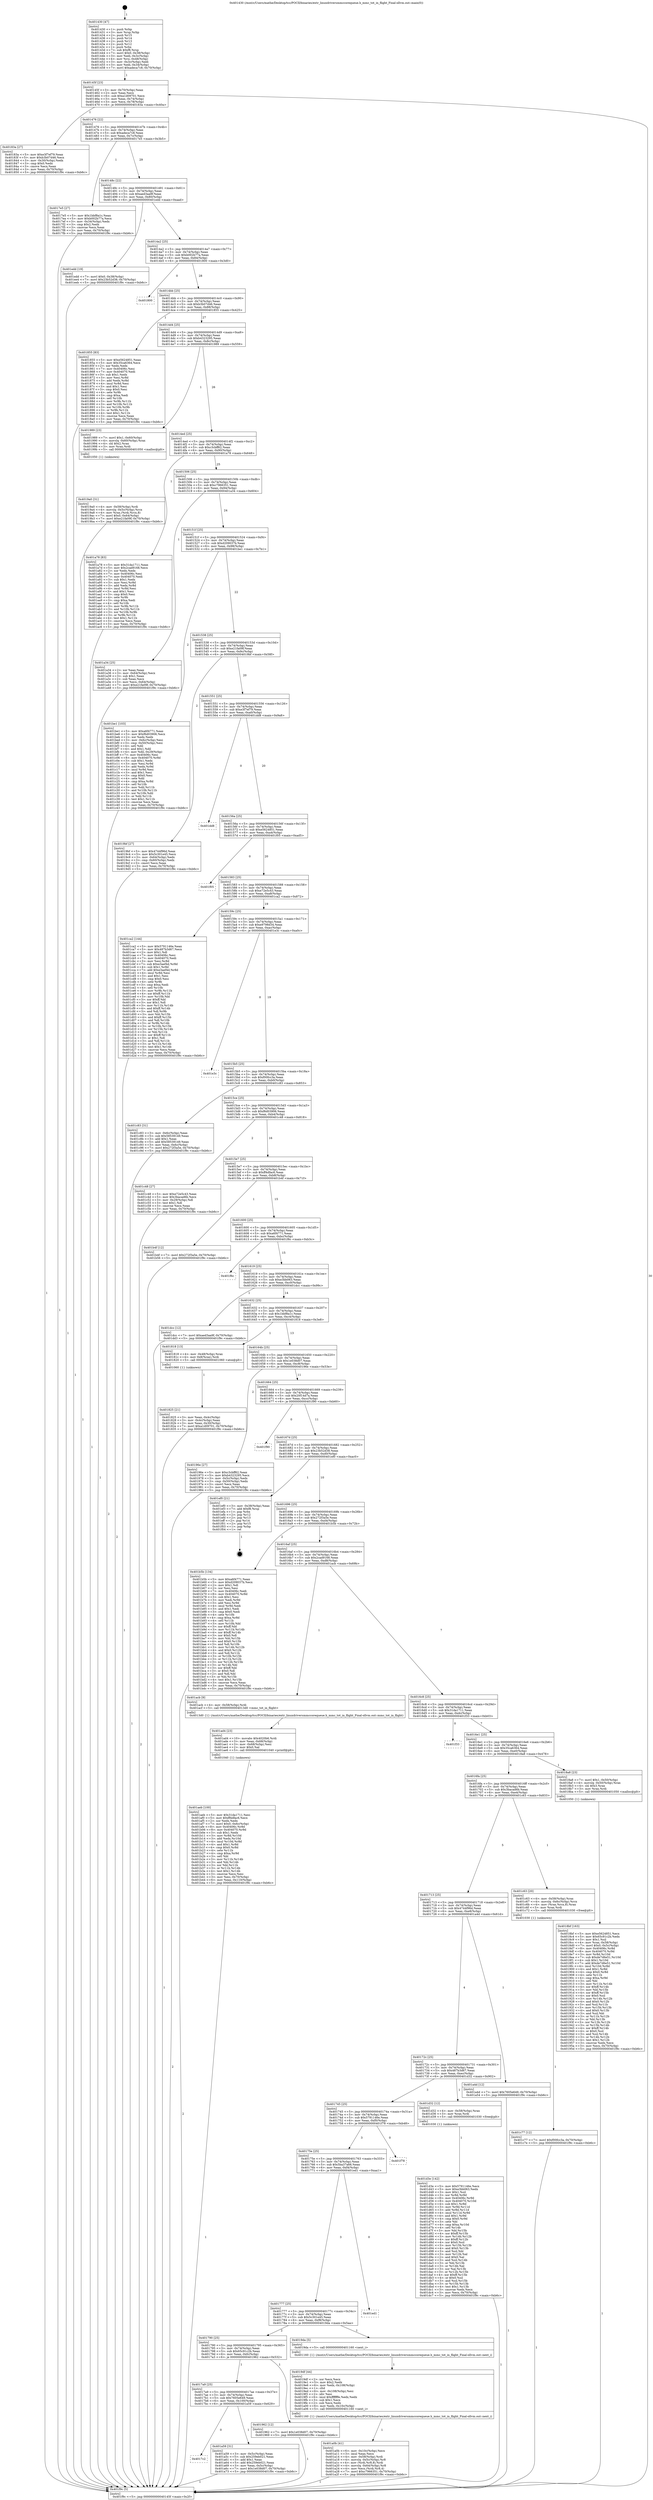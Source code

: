 digraph "0x401430" {
  label = "0x401430 (/mnt/c/Users/mathe/Desktop/tcc/POCII/binaries/extr_linuxdriversmmccorequeue.h_mmc_tot_in_flight_Final-ollvm.out::main(0))"
  labelloc = "t"
  node[shape=record]

  Entry [label="",width=0.3,height=0.3,shape=circle,fillcolor=black,style=filled]
  "0x40145f" [label="{
     0x40145f [23]\l
     | [instrs]\l
     &nbsp;&nbsp;0x40145f \<+3\>: mov -0x70(%rbp),%eax\l
     &nbsp;&nbsp;0x401462 \<+2\>: mov %eax,%ecx\l
     &nbsp;&nbsp;0x401464 \<+6\>: sub $0xa1d09701,%ecx\l
     &nbsp;&nbsp;0x40146a \<+3\>: mov %eax,-0x74(%rbp)\l
     &nbsp;&nbsp;0x40146d \<+3\>: mov %ecx,-0x78(%rbp)\l
     &nbsp;&nbsp;0x401470 \<+6\>: je 000000000040183a \<main+0x40a\>\l
  }"]
  "0x40183a" [label="{
     0x40183a [27]\l
     | [instrs]\l
     &nbsp;&nbsp;0x40183a \<+5\>: mov $0xe3f7ef79,%eax\l
     &nbsp;&nbsp;0x40183f \<+5\>: mov $0xb3b07d46,%ecx\l
     &nbsp;&nbsp;0x401844 \<+3\>: mov -0x30(%rbp),%edx\l
     &nbsp;&nbsp;0x401847 \<+3\>: cmp $0x0,%edx\l
     &nbsp;&nbsp;0x40184a \<+3\>: cmove %ecx,%eax\l
     &nbsp;&nbsp;0x40184d \<+3\>: mov %eax,-0x70(%rbp)\l
     &nbsp;&nbsp;0x401850 \<+5\>: jmp 0000000000401f9c \<main+0xb6c\>\l
  }"]
  "0x401476" [label="{
     0x401476 [22]\l
     | [instrs]\l
     &nbsp;&nbsp;0x401476 \<+5\>: jmp 000000000040147b \<main+0x4b\>\l
     &nbsp;&nbsp;0x40147b \<+3\>: mov -0x74(%rbp),%eax\l
     &nbsp;&nbsp;0x40147e \<+5\>: sub $0xadeca7c8,%eax\l
     &nbsp;&nbsp;0x401483 \<+3\>: mov %eax,-0x7c(%rbp)\l
     &nbsp;&nbsp;0x401486 \<+6\>: je 00000000004017e5 \<main+0x3b5\>\l
  }"]
  Exit [label="",width=0.3,height=0.3,shape=circle,fillcolor=black,style=filled,peripheries=2]
  "0x4017e5" [label="{
     0x4017e5 [27]\l
     | [instrs]\l
     &nbsp;&nbsp;0x4017e5 \<+5\>: mov $0x1bbf8a1c,%eax\l
     &nbsp;&nbsp;0x4017ea \<+5\>: mov $0xb002b77a,%ecx\l
     &nbsp;&nbsp;0x4017ef \<+3\>: mov -0x34(%rbp),%edx\l
     &nbsp;&nbsp;0x4017f2 \<+3\>: cmp $0x2,%edx\l
     &nbsp;&nbsp;0x4017f5 \<+3\>: cmovne %ecx,%eax\l
     &nbsp;&nbsp;0x4017f8 \<+3\>: mov %eax,-0x70(%rbp)\l
     &nbsp;&nbsp;0x4017fb \<+5\>: jmp 0000000000401f9c \<main+0xb6c\>\l
  }"]
  "0x40148c" [label="{
     0x40148c [22]\l
     | [instrs]\l
     &nbsp;&nbsp;0x40148c \<+5\>: jmp 0000000000401491 \<main+0x61\>\l
     &nbsp;&nbsp;0x401491 \<+3\>: mov -0x74(%rbp),%eax\l
     &nbsp;&nbsp;0x401494 \<+5\>: sub $0xaed3aa9f,%eax\l
     &nbsp;&nbsp;0x401499 \<+3\>: mov %eax,-0x80(%rbp)\l
     &nbsp;&nbsp;0x40149c \<+6\>: je 0000000000401edd \<main+0xaad\>\l
  }"]
  "0x401f9c" [label="{
     0x401f9c [5]\l
     | [instrs]\l
     &nbsp;&nbsp;0x401f9c \<+5\>: jmp 000000000040145f \<main+0x2f\>\l
  }"]
  "0x401430" [label="{
     0x401430 [47]\l
     | [instrs]\l
     &nbsp;&nbsp;0x401430 \<+1\>: push %rbp\l
     &nbsp;&nbsp;0x401431 \<+3\>: mov %rsp,%rbp\l
     &nbsp;&nbsp;0x401434 \<+2\>: push %r15\l
     &nbsp;&nbsp;0x401436 \<+2\>: push %r14\l
     &nbsp;&nbsp;0x401438 \<+2\>: push %r13\l
     &nbsp;&nbsp;0x40143a \<+2\>: push %r12\l
     &nbsp;&nbsp;0x40143c \<+1\>: push %rbx\l
     &nbsp;&nbsp;0x40143d \<+7\>: sub $0xf8,%rsp\l
     &nbsp;&nbsp;0x401444 \<+7\>: movl $0x0,-0x38(%rbp)\l
     &nbsp;&nbsp;0x40144b \<+3\>: mov %edi,-0x3c(%rbp)\l
     &nbsp;&nbsp;0x40144e \<+4\>: mov %rsi,-0x48(%rbp)\l
     &nbsp;&nbsp;0x401452 \<+3\>: mov -0x3c(%rbp),%edi\l
     &nbsp;&nbsp;0x401455 \<+3\>: mov %edi,-0x34(%rbp)\l
     &nbsp;&nbsp;0x401458 \<+7\>: movl $0xadeca7c8,-0x70(%rbp)\l
  }"]
  "0x401d3e" [label="{
     0x401d3e [142]\l
     | [instrs]\l
     &nbsp;&nbsp;0x401d3e \<+5\>: mov $0x5791146e,%ecx\l
     &nbsp;&nbsp;0x401d43 \<+5\>: mov $0xe3bb063,%edx\l
     &nbsp;&nbsp;0x401d48 \<+3\>: mov $0x1,%sil\l
     &nbsp;&nbsp;0x401d4b \<+3\>: xor %r8d,%r8d\l
     &nbsp;&nbsp;0x401d4e \<+8\>: mov 0x40406c,%r9d\l
     &nbsp;&nbsp;0x401d56 \<+8\>: mov 0x404070,%r10d\l
     &nbsp;&nbsp;0x401d5e \<+4\>: sub $0x1,%r8d\l
     &nbsp;&nbsp;0x401d62 \<+3\>: mov %r9d,%r11d\l
     &nbsp;&nbsp;0x401d65 \<+3\>: add %r8d,%r11d\l
     &nbsp;&nbsp;0x401d68 \<+4\>: imul %r11d,%r9d\l
     &nbsp;&nbsp;0x401d6c \<+4\>: and $0x1,%r9d\l
     &nbsp;&nbsp;0x401d70 \<+4\>: cmp $0x0,%r9d\l
     &nbsp;&nbsp;0x401d74 \<+3\>: sete %bl\l
     &nbsp;&nbsp;0x401d77 \<+4\>: cmp $0xa,%r10d\l
     &nbsp;&nbsp;0x401d7b \<+4\>: setl %r14b\l
     &nbsp;&nbsp;0x401d7f \<+3\>: mov %bl,%r15b\l
     &nbsp;&nbsp;0x401d82 \<+4\>: xor $0xff,%r15b\l
     &nbsp;&nbsp;0x401d86 \<+3\>: mov %r14b,%r12b\l
     &nbsp;&nbsp;0x401d89 \<+4\>: xor $0xff,%r12b\l
     &nbsp;&nbsp;0x401d8d \<+4\>: xor $0x0,%sil\l
     &nbsp;&nbsp;0x401d91 \<+3\>: mov %r15b,%r13b\l
     &nbsp;&nbsp;0x401d94 \<+4\>: and $0x0,%r13b\l
     &nbsp;&nbsp;0x401d98 \<+3\>: and %sil,%bl\l
     &nbsp;&nbsp;0x401d9b \<+3\>: mov %r12b,%al\l
     &nbsp;&nbsp;0x401d9e \<+2\>: and $0x0,%al\l
     &nbsp;&nbsp;0x401da0 \<+3\>: and %sil,%r14b\l
     &nbsp;&nbsp;0x401da3 \<+3\>: or %bl,%r13b\l
     &nbsp;&nbsp;0x401da6 \<+3\>: or %r14b,%al\l
     &nbsp;&nbsp;0x401da9 \<+3\>: xor %al,%r13b\l
     &nbsp;&nbsp;0x401dac \<+3\>: or %r12b,%r15b\l
     &nbsp;&nbsp;0x401daf \<+4\>: xor $0xff,%r15b\l
     &nbsp;&nbsp;0x401db3 \<+4\>: or $0x0,%sil\l
     &nbsp;&nbsp;0x401db7 \<+3\>: and %sil,%r15b\l
     &nbsp;&nbsp;0x401dba \<+3\>: or %r15b,%r13b\l
     &nbsp;&nbsp;0x401dbd \<+4\>: test $0x1,%r13b\l
     &nbsp;&nbsp;0x401dc1 \<+3\>: cmovne %edx,%ecx\l
     &nbsp;&nbsp;0x401dc4 \<+3\>: mov %ecx,-0x70(%rbp)\l
     &nbsp;&nbsp;0x401dc7 \<+5\>: jmp 0000000000401f9c \<main+0xb6c\>\l
  }"]
  "0x401edd" [label="{
     0x401edd [19]\l
     | [instrs]\l
     &nbsp;&nbsp;0x401edd \<+7\>: movl $0x0,-0x38(%rbp)\l
     &nbsp;&nbsp;0x401ee4 \<+7\>: movl $0x23b52d38,-0x70(%rbp)\l
     &nbsp;&nbsp;0x401eeb \<+5\>: jmp 0000000000401f9c \<main+0xb6c\>\l
  }"]
  "0x4014a2" [label="{
     0x4014a2 [25]\l
     | [instrs]\l
     &nbsp;&nbsp;0x4014a2 \<+5\>: jmp 00000000004014a7 \<main+0x77\>\l
     &nbsp;&nbsp;0x4014a7 \<+3\>: mov -0x74(%rbp),%eax\l
     &nbsp;&nbsp;0x4014aa \<+5\>: sub $0xb002b77a,%eax\l
     &nbsp;&nbsp;0x4014af \<+6\>: mov %eax,-0x84(%rbp)\l
     &nbsp;&nbsp;0x4014b5 \<+6\>: je 0000000000401800 \<main+0x3d0\>\l
  }"]
  "0x401c77" [label="{
     0x401c77 [12]\l
     | [instrs]\l
     &nbsp;&nbsp;0x401c77 \<+7\>: movl $0xf00fcc3a,-0x70(%rbp)\l
     &nbsp;&nbsp;0x401c7e \<+5\>: jmp 0000000000401f9c \<main+0xb6c\>\l
  }"]
  "0x401800" [label="{
     0x401800\l
  }", style=dashed]
  "0x4014bb" [label="{
     0x4014bb [25]\l
     | [instrs]\l
     &nbsp;&nbsp;0x4014bb \<+5\>: jmp 00000000004014c0 \<main+0x90\>\l
     &nbsp;&nbsp;0x4014c0 \<+3\>: mov -0x74(%rbp),%eax\l
     &nbsp;&nbsp;0x4014c3 \<+5\>: sub $0xb3b07d46,%eax\l
     &nbsp;&nbsp;0x4014c8 \<+6\>: mov %eax,-0x88(%rbp)\l
     &nbsp;&nbsp;0x4014ce \<+6\>: je 0000000000401855 \<main+0x425\>\l
  }"]
  "0x401aeb" [label="{
     0x401aeb [100]\l
     | [instrs]\l
     &nbsp;&nbsp;0x401aeb \<+5\>: mov $0x31da1711,%esi\l
     &nbsp;&nbsp;0x401af0 \<+5\>: mov $0xff4dfac6,%ecx\l
     &nbsp;&nbsp;0x401af5 \<+2\>: xor %edx,%edx\l
     &nbsp;&nbsp;0x401af7 \<+7\>: movl $0x0,-0x6c(%rbp)\l
     &nbsp;&nbsp;0x401afe \<+8\>: mov 0x40406c,%r8d\l
     &nbsp;&nbsp;0x401b06 \<+8\>: mov 0x404070,%r9d\l
     &nbsp;&nbsp;0x401b0e \<+3\>: sub $0x1,%edx\l
     &nbsp;&nbsp;0x401b11 \<+3\>: mov %r8d,%r10d\l
     &nbsp;&nbsp;0x401b14 \<+3\>: add %edx,%r10d\l
     &nbsp;&nbsp;0x401b17 \<+4\>: imul %r10d,%r8d\l
     &nbsp;&nbsp;0x401b1b \<+4\>: and $0x1,%r8d\l
     &nbsp;&nbsp;0x401b1f \<+4\>: cmp $0x0,%r8d\l
     &nbsp;&nbsp;0x401b23 \<+4\>: sete %r11b\l
     &nbsp;&nbsp;0x401b27 \<+4\>: cmp $0xa,%r9d\l
     &nbsp;&nbsp;0x401b2b \<+3\>: setl %bl\l
     &nbsp;&nbsp;0x401b2e \<+3\>: mov %r11b,%r14b\l
     &nbsp;&nbsp;0x401b31 \<+3\>: and %bl,%r14b\l
     &nbsp;&nbsp;0x401b34 \<+3\>: xor %bl,%r11b\l
     &nbsp;&nbsp;0x401b37 \<+3\>: or %r11b,%r14b\l
     &nbsp;&nbsp;0x401b3a \<+4\>: test $0x1,%r14b\l
     &nbsp;&nbsp;0x401b3e \<+3\>: cmovne %ecx,%esi\l
     &nbsp;&nbsp;0x401b41 \<+3\>: mov %esi,-0x70(%rbp)\l
     &nbsp;&nbsp;0x401b44 \<+6\>: mov %eax,-0x110(%rbp)\l
     &nbsp;&nbsp;0x401b4a \<+5\>: jmp 0000000000401f9c \<main+0xb6c\>\l
  }"]
  "0x401855" [label="{
     0x401855 [83]\l
     | [instrs]\l
     &nbsp;&nbsp;0x401855 \<+5\>: mov $0xe5624851,%eax\l
     &nbsp;&nbsp;0x40185a \<+5\>: mov $0x35ca6364,%ecx\l
     &nbsp;&nbsp;0x40185f \<+2\>: xor %edx,%edx\l
     &nbsp;&nbsp;0x401861 \<+7\>: mov 0x40406c,%esi\l
     &nbsp;&nbsp;0x401868 \<+7\>: mov 0x404070,%edi\l
     &nbsp;&nbsp;0x40186f \<+3\>: sub $0x1,%edx\l
     &nbsp;&nbsp;0x401872 \<+3\>: mov %esi,%r8d\l
     &nbsp;&nbsp;0x401875 \<+3\>: add %edx,%r8d\l
     &nbsp;&nbsp;0x401878 \<+4\>: imul %r8d,%esi\l
     &nbsp;&nbsp;0x40187c \<+3\>: and $0x1,%esi\l
     &nbsp;&nbsp;0x40187f \<+3\>: cmp $0x0,%esi\l
     &nbsp;&nbsp;0x401882 \<+4\>: sete %r9b\l
     &nbsp;&nbsp;0x401886 \<+3\>: cmp $0xa,%edi\l
     &nbsp;&nbsp;0x401889 \<+4\>: setl %r10b\l
     &nbsp;&nbsp;0x40188d \<+3\>: mov %r9b,%r11b\l
     &nbsp;&nbsp;0x401890 \<+3\>: and %r10b,%r11b\l
     &nbsp;&nbsp;0x401893 \<+3\>: xor %r10b,%r9b\l
     &nbsp;&nbsp;0x401896 \<+3\>: or %r9b,%r11b\l
     &nbsp;&nbsp;0x401899 \<+4\>: test $0x1,%r11b\l
     &nbsp;&nbsp;0x40189d \<+3\>: cmovne %ecx,%eax\l
     &nbsp;&nbsp;0x4018a0 \<+3\>: mov %eax,-0x70(%rbp)\l
     &nbsp;&nbsp;0x4018a3 \<+5\>: jmp 0000000000401f9c \<main+0xb6c\>\l
  }"]
  "0x4014d4" [label="{
     0x4014d4 [25]\l
     | [instrs]\l
     &nbsp;&nbsp;0x4014d4 \<+5\>: jmp 00000000004014d9 \<main+0xa9\>\l
     &nbsp;&nbsp;0x4014d9 \<+3\>: mov -0x74(%rbp),%eax\l
     &nbsp;&nbsp;0x4014dc \<+5\>: sub $0xb4323295,%eax\l
     &nbsp;&nbsp;0x4014e1 \<+6\>: mov %eax,-0x8c(%rbp)\l
     &nbsp;&nbsp;0x4014e7 \<+6\>: je 0000000000401989 \<main+0x559\>\l
  }"]
  "0x401ad4" [label="{
     0x401ad4 [23]\l
     | [instrs]\l
     &nbsp;&nbsp;0x401ad4 \<+10\>: movabs $0x4020b6,%rdi\l
     &nbsp;&nbsp;0x401ade \<+3\>: mov %eax,-0x68(%rbp)\l
     &nbsp;&nbsp;0x401ae1 \<+3\>: mov -0x68(%rbp),%esi\l
     &nbsp;&nbsp;0x401ae4 \<+2\>: mov $0x0,%al\l
     &nbsp;&nbsp;0x401ae6 \<+5\>: call 0000000000401040 \<printf@plt\>\l
     | [calls]\l
     &nbsp;&nbsp;0x401040 \{1\} (unknown)\l
  }"]
  "0x401989" [label="{
     0x401989 [23]\l
     | [instrs]\l
     &nbsp;&nbsp;0x401989 \<+7\>: movl $0x1,-0x60(%rbp)\l
     &nbsp;&nbsp;0x401990 \<+4\>: movslq -0x60(%rbp),%rax\l
     &nbsp;&nbsp;0x401994 \<+4\>: shl $0x2,%rax\l
     &nbsp;&nbsp;0x401998 \<+3\>: mov %rax,%rdi\l
     &nbsp;&nbsp;0x40199b \<+5\>: call 0000000000401050 \<malloc@plt\>\l
     | [calls]\l
     &nbsp;&nbsp;0x401050 \{1\} (unknown)\l
  }"]
  "0x4014ed" [label="{
     0x4014ed [25]\l
     | [instrs]\l
     &nbsp;&nbsp;0x4014ed \<+5\>: jmp 00000000004014f2 \<main+0xc2\>\l
     &nbsp;&nbsp;0x4014f2 \<+3\>: mov -0x74(%rbp),%eax\l
     &nbsp;&nbsp;0x4014f5 \<+5\>: sub $0xc3cbff62,%eax\l
     &nbsp;&nbsp;0x4014fa \<+6\>: mov %eax,-0x90(%rbp)\l
     &nbsp;&nbsp;0x401500 \<+6\>: je 0000000000401a78 \<main+0x648\>\l
  }"]
  "0x4017c2" [label="{
     0x4017c2\l
  }", style=dashed]
  "0x401a78" [label="{
     0x401a78 [83]\l
     | [instrs]\l
     &nbsp;&nbsp;0x401a78 \<+5\>: mov $0x31da1711,%eax\l
     &nbsp;&nbsp;0x401a7d \<+5\>: mov $0x2cad9168,%ecx\l
     &nbsp;&nbsp;0x401a82 \<+2\>: xor %edx,%edx\l
     &nbsp;&nbsp;0x401a84 \<+7\>: mov 0x40406c,%esi\l
     &nbsp;&nbsp;0x401a8b \<+7\>: mov 0x404070,%edi\l
     &nbsp;&nbsp;0x401a92 \<+3\>: sub $0x1,%edx\l
     &nbsp;&nbsp;0x401a95 \<+3\>: mov %esi,%r8d\l
     &nbsp;&nbsp;0x401a98 \<+3\>: add %edx,%r8d\l
     &nbsp;&nbsp;0x401a9b \<+4\>: imul %r8d,%esi\l
     &nbsp;&nbsp;0x401a9f \<+3\>: and $0x1,%esi\l
     &nbsp;&nbsp;0x401aa2 \<+3\>: cmp $0x0,%esi\l
     &nbsp;&nbsp;0x401aa5 \<+4\>: sete %r9b\l
     &nbsp;&nbsp;0x401aa9 \<+3\>: cmp $0xa,%edi\l
     &nbsp;&nbsp;0x401aac \<+4\>: setl %r10b\l
     &nbsp;&nbsp;0x401ab0 \<+3\>: mov %r9b,%r11b\l
     &nbsp;&nbsp;0x401ab3 \<+3\>: and %r10b,%r11b\l
     &nbsp;&nbsp;0x401ab6 \<+3\>: xor %r10b,%r9b\l
     &nbsp;&nbsp;0x401ab9 \<+3\>: or %r9b,%r11b\l
     &nbsp;&nbsp;0x401abc \<+4\>: test $0x1,%r11b\l
     &nbsp;&nbsp;0x401ac0 \<+3\>: cmovne %ecx,%eax\l
     &nbsp;&nbsp;0x401ac3 \<+3\>: mov %eax,-0x70(%rbp)\l
     &nbsp;&nbsp;0x401ac6 \<+5\>: jmp 0000000000401f9c \<main+0xb6c\>\l
  }"]
  "0x401506" [label="{
     0x401506 [25]\l
     | [instrs]\l
     &nbsp;&nbsp;0x401506 \<+5\>: jmp 000000000040150b \<main+0xdb\>\l
     &nbsp;&nbsp;0x40150b \<+3\>: mov -0x74(%rbp),%eax\l
     &nbsp;&nbsp;0x40150e \<+5\>: sub $0xc7966351,%eax\l
     &nbsp;&nbsp;0x401513 \<+6\>: mov %eax,-0x94(%rbp)\l
     &nbsp;&nbsp;0x401519 \<+6\>: je 0000000000401a34 \<main+0x604\>\l
  }"]
  "0x401a59" [label="{
     0x401a59 [31]\l
     | [instrs]\l
     &nbsp;&nbsp;0x401a59 \<+3\>: mov -0x5c(%rbp),%eax\l
     &nbsp;&nbsp;0x401a5c \<+5\>: sub $0x259eb021,%eax\l
     &nbsp;&nbsp;0x401a61 \<+3\>: add $0x1,%eax\l
     &nbsp;&nbsp;0x401a64 \<+5\>: add $0x259eb021,%eax\l
     &nbsp;&nbsp;0x401a69 \<+3\>: mov %eax,-0x5c(%rbp)\l
     &nbsp;&nbsp;0x401a6c \<+7\>: movl $0x1e038d07,-0x70(%rbp)\l
     &nbsp;&nbsp;0x401a73 \<+5\>: jmp 0000000000401f9c \<main+0xb6c\>\l
  }"]
  "0x401a34" [label="{
     0x401a34 [25]\l
     | [instrs]\l
     &nbsp;&nbsp;0x401a34 \<+2\>: xor %eax,%eax\l
     &nbsp;&nbsp;0x401a36 \<+3\>: mov -0x64(%rbp),%ecx\l
     &nbsp;&nbsp;0x401a39 \<+3\>: sub $0x1,%eax\l
     &nbsp;&nbsp;0x401a3c \<+2\>: sub %eax,%ecx\l
     &nbsp;&nbsp;0x401a3e \<+3\>: mov %ecx,-0x64(%rbp)\l
     &nbsp;&nbsp;0x401a41 \<+7\>: movl $0xe21fa09f,-0x70(%rbp)\l
     &nbsp;&nbsp;0x401a48 \<+5\>: jmp 0000000000401f9c \<main+0xb6c\>\l
  }"]
  "0x40151f" [label="{
     0x40151f [25]\l
     | [instrs]\l
     &nbsp;&nbsp;0x40151f \<+5\>: jmp 0000000000401524 \<main+0xf4\>\l
     &nbsp;&nbsp;0x401524 \<+3\>: mov -0x74(%rbp),%eax\l
     &nbsp;&nbsp;0x401527 \<+5\>: sub $0xd209037b,%eax\l
     &nbsp;&nbsp;0x40152c \<+6\>: mov %eax,-0x98(%rbp)\l
     &nbsp;&nbsp;0x401532 \<+6\>: je 0000000000401be1 \<main+0x7b1\>\l
  }"]
  "0x401a0b" [label="{
     0x401a0b [41]\l
     | [instrs]\l
     &nbsp;&nbsp;0x401a0b \<+6\>: mov -0x10c(%rbp),%ecx\l
     &nbsp;&nbsp;0x401a11 \<+3\>: imul %eax,%ecx\l
     &nbsp;&nbsp;0x401a14 \<+4\>: mov -0x58(%rbp),%rdi\l
     &nbsp;&nbsp;0x401a18 \<+4\>: movslq -0x5c(%rbp),%r8\l
     &nbsp;&nbsp;0x401a1c \<+4\>: mov (%rdi,%r8,8),%rdi\l
     &nbsp;&nbsp;0x401a20 \<+4\>: movslq -0x64(%rbp),%r8\l
     &nbsp;&nbsp;0x401a24 \<+4\>: mov %ecx,(%rdi,%r8,4)\l
     &nbsp;&nbsp;0x401a28 \<+7\>: movl $0xc7966351,-0x70(%rbp)\l
     &nbsp;&nbsp;0x401a2f \<+5\>: jmp 0000000000401f9c \<main+0xb6c\>\l
  }"]
  "0x401be1" [label="{
     0x401be1 [103]\l
     | [instrs]\l
     &nbsp;&nbsp;0x401be1 \<+5\>: mov $0xa6f4771,%eax\l
     &nbsp;&nbsp;0x401be6 \<+5\>: mov $0xf6d03906,%ecx\l
     &nbsp;&nbsp;0x401beb \<+2\>: xor %edx,%edx\l
     &nbsp;&nbsp;0x401bed \<+3\>: mov -0x6c(%rbp),%esi\l
     &nbsp;&nbsp;0x401bf0 \<+3\>: cmp -0x50(%rbp),%esi\l
     &nbsp;&nbsp;0x401bf3 \<+4\>: setl %dil\l
     &nbsp;&nbsp;0x401bf7 \<+4\>: and $0x1,%dil\l
     &nbsp;&nbsp;0x401bfb \<+4\>: mov %dil,-0x29(%rbp)\l
     &nbsp;&nbsp;0x401bff \<+7\>: mov 0x40406c,%esi\l
     &nbsp;&nbsp;0x401c06 \<+8\>: mov 0x404070,%r8d\l
     &nbsp;&nbsp;0x401c0e \<+3\>: sub $0x1,%edx\l
     &nbsp;&nbsp;0x401c11 \<+3\>: mov %esi,%r9d\l
     &nbsp;&nbsp;0x401c14 \<+3\>: add %edx,%r9d\l
     &nbsp;&nbsp;0x401c17 \<+4\>: imul %r9d,%esi\l
     &nbsp;&nbsp;0x401c1b \<+3\>: and $0x1,%esi\l
     &nbsp;&nbsp;0x401c1e \<+3\>: cmp $0x0,%esi\l
     &nbsp;&nbsp;0x401c21 \<+4\>: sete %dil\l
     &nbsp;&nbsp;0x401c25 \<+4\>: cmp $0xa,%r8d\l
     &nbsp;&nbsp;0x401c29 \<+4\>: setl %r10b\l
     &nbsp;&nbsp;0x401c2d \<+3\>: mov %dil,%r11b\l
     &nbsp;&nbsp;0x401c30 \<+3\>: and %r10b,%r11b\l
     &nbsp;&nbsp;0x401c33 \<+3\>: xor %r10b,%dil\l
     &nbsp;&nbsp;0x401c36 \<+3\>: or %dil,%r11b\l
     &nbsp;&nbsp;0x401c39 \<+4\>: test $0x1,%r11b\l
     &nbsp;&nbsp;0x401c3d \<+3\>: cmovne %ecx,%eax\l
     &nbsp;&nbsp;0x401c40 \<+3\>: mov %eax,-0x70(%rbp)\l
     &nbsp;&nbsp;0x401c43 \<+5\>: jmp 0000000000401f9c \<main+0xb6c\>\l
  }"]
  "0x401538" [label="{
     0x401538 [25]\l
     | [instrs]\l
     &nbsp;&nbsp;0x401538 \<+5\>: jmp 000000000040153d \<main+0x10d\>\l
     &nbsp;&nbsp;0x40153d \<+3\>: mov -0x74(%rbp),%eax\l
     &nbsp;&nbsp;0x401540 \<+5\>: sub $0xe21fa09f,%eax\l
     &nbsp;&nbsp;0x401545 \<+6\>: mov %eax,-0x9c(%rbp)\l
     &nbsp;&nbsp;0x40154b \<+6\>: je 00000000004019bf \<main+0x58f\>\l
  }"]
  "0x4019df" [label="{
     0x4019df [44]\l
     | [instrs]\l
     &nbsp;&nbsp;0x4019df \<+2\>: xor %ecx,%ecx\l
     &nbsp;&nbsp;0x4019e1 \<+5\>: mov $0x2,%edx\l
     &nbsp;&nbsp;0x4019e6 \<+6\>: mov %edx,-0x108(%rbp)\l
     &nbsp;&nbsp;0x4019ec \<+1\>: cltd\l
     &nbsp;&nbsp;0x4019ed \<+6\>: mov -0x108(%rbp),%esi\l
     &nbsp;&nbsp;0x4019f3 \<+2\>: idiv %esi\l
     &nbsp;&nbsp;0x4019f5 \<+6\>: imul $0xfffffffe,%edx,%edx\l
     &nbsp;&nbsp;0x4019fb \<+3\>: sub $0x1,%ecx\l
     &nbsp;&nbsp;0x4019fe \<+2\>: sub %ecx,%edx\l
     &nbsp;&nbsp;0x401a00 \<+6\>: mov %edx,-0x10c(%rbp)\l
     &nbsp;&nbsp;0x401a06 \<+5\>: call 0000000000401160 \<next_i\>\l
     | [calls]\l
     &nbsp;&nbsp;0x401160 \{1\} (/mnt/c/Users/mathe/Desktop/tcc/POCII/binaries/extr_linuxdriversmmccorequeue.h_mmc_tot_in_flight_Final-ollvm.out::next_i)\l
  }"]
  "0x4019bf" [label="{
     0x4019bf [27]\l
     | [instrs]\l
     &nbsp;&nbsp;0x4019bf \<+5\>: mov $0x4744f96d,%eax\l
     &nbsp;&nbsp;0x4019c4 \<+5\>: mov $0x5c301e45,%ecx\l
     &nbsp;&nbsp;0x4019c9 \<+3\>: mov -0x64(%rbp),%edx\l
     &nbsp;&nbsp;0x4019cc \<+3\>: cmp -0x60(%rbp),%edx\l
     &nbsp;&nbsp;0x4019cf \<+3\>: cmovl %ecx,%eax\l
     &nbsp;&nbsp;0x4019d2 \<+3\>: mov %eax,-0x70(%rbp)\l
     &nbsp;&nbsp;0x4019d5 \<+5\>: jmp 0000000000401f9c \<main+0xb6c\>\l
  }"]
  "0x401551" [label="{
     0x401551 [25]\l
     | [instrs]\l
     &nbsp;&nbsp;0x401551 \<+5\>: jmp 0000000000401556 \<main+0x126\>\l
     &nbsp;&nbsp;0x401556 \<+3\>: mov -0x74(%rbp),%eax\l
     &nbsp;&nbsp;0x401559 \<+5\>: sub $0xe3f7ef79,%eax\l
     &nbsp;&nbsp;0x40155e \<+6\>: mov %eax,-0xa0(%rbp)\l
     &nbsp;&nbsp;0x401564 \<+6\>: je 0000000000401dd8 \<main+0x9a8\>\l
  }"]
  "0x4019a0" [label="{
     0x4019a0 [31]\l
     | [instrs]\l
     &nbsp;&nbsp;0x4019a0 \<+4\>: mov -0x58(%rbp),%rdi\l
     &nbsp;&nbsp;0x4019a4 \<+4\>: movslq -0x5c(%rbp),%rcx\l
     &nbsp;&nbsp;0x4019a8 \<+4\>: mov %rax,(%rdi,%rcx,8)\l
     &nbsp;&nbsp;0x4019ac \<+7\>: movl $0x0,-0x64(%rbp)\l
     &nbsp;&nbsp;0x4019b3 \<+7\>: movl $0xe21fa09f,-0x70(%rbp)\l
     &nbsp;&nbsp;0x4019ba \<+5\>: jmp 0000000000401f9c \<main+0xb6c\>\l
  }"]
  "0x401dd8" [label="{
     0x401dd8\l
  }", style=dashed]
  "0x40156a" [label="{
     0x40156a [25]\l
     | [instrs]\l
     &nbsp;&nbsp;0x40156a \<+5\>: jmp 000000000040156f \<main+0x13f\>\l
     &nbsp;&nbsp;0x40156f \<+3\>: mov -0x74(%rbp),%eax\l
     &nbsp;&nbsp;0x401572 \<+5\>: sub $0xe5624851,%eax\l
     &nbsp;&nbsp;0x401577 \<+6\>: mov %eax,-0xa4(%rbp)\l
     &nbsp;&nbsp;0x40157d \<+6\>: je 0000000000401f05 \<main+0xad5\>\l
  }"]
  "0x4017a9" [label="{
     0x4017a9 [25]\l
     | [instrs]\l
     &nbsp;&nbsp;0x4017a9 \<+5\>: jmp 00000000004017ae \<main+0x37e\>\l
     &nbsp;&nbsp;0x4017ae \<+3\>: mov -0x74(%rbp),%eax\l
     &nbsp;&nbsp;0x4017b1 \<+5\>: sub $0x7605e649,%eax\l
     &nbsp;&nbsp;0x4017b6 \<+6\>: mov %eax,-0x100(%rbp)\l
     &nbsp;&nbsp;0x4017bc \<+6\>: je 0000000000401a59 \<main+0x629\>\l
  }"]
  "0x401f05" [label="{
     0x401f05\l
  }", style=dashed]
  "0x401583" [label="{
     0x401583 [25]\l
     | [instrs]\l
     &nbsp;&nbsp;0x401583 \<+5\>: jmp 0000000000401588 \<main+0x158\>\l
     &nbsp;&nbsp;0x401588 \<+3\>: mov -0x74(%rbp),%eax\l
     &nbsp;&nbsp;0x40158b \<+5\>: sub $0xe72e5c43,%eax\l
     &nbsp;&nbsp;0x401590 \<+6\>: mov %eax,-0xa8(%rbp)\l
     &nbsp;&nbsp;0x401596 \<+6\>: je 0000000000401ca2 \<main+0x872\>\l
  }"]
  "0x401962" [label="{
     0x401962 [12]\l
     | [instrs]\l
     &nbsp;&nbsp;0x401962 \<+7\>: movl $0x1e038d07,-0x70(%rbp)\l
     &nbsp;&nbsp;0x401969 \<+5\>: jmp 0000000000401f9c \<main+0xb6c\>\l
  }"]
  "0x401ca2" [label="{
     0x401ca2 [144]\l
     | [instrs]\l
     &nbsp;&nbsp;0x401ca2 \<+5\>: mov $0x5791146e,%eax\l
     &nbsp;&nbsp;0x401ca7 \<+5\>: mov $0x487b3d67,%ecx\l
     &nbsp;&nbsp;0x401cac \<+2\>: mov $0x1,%dl\l
     &nbsp;&nbsp;0x401cae \<+7\>: mov 0x40406c,%esi\l
     &nbsp;&nbsp;0x401cb5 \<+7\>: mov 0x404070,%edi\l
     &nbsp;&nbsp;0x401cbc \<+3\>: mov %esi,%r8d\l
     &nbsp;&nbsp;0x401cbf \<+7\>: sub $0xe3aef4d,%r8d\l
     &nbsp;&nbsp;0x401cc6 \<+4\>: sub $0x1,%r8d\l
     &nbsp;&nbsp;0x401cca \<+7\>: add $0xe3aef4d,%r8d\l
     &nbsp;&nbsp;0x401cd1 \<+4\>: imul %r8d,%esi\l
     &nbsp;&nbsp;0x401cd5 \<+3\>: and $0x1,%esi\l
     &nbsp;&nbsp;0x401cd8 \<+3\>: cmp $0x0,%esi\l
     &nbsp;&nbsp;0x401cdb \<+4\>: sete %r9b\l
     &nbsp;&nbsp;0x401cdf \<+3\>: cmp $0xa,%edi\l
     &nbsp;&nbsp;0x401ce2 \<+4\>: setl %r10b\l
     &nbsp;&nbsp;0x401ce6 \<+3\>: mov %r9b,%r11b\l
     &nbsp;&nbsp;0x401ce9 \<+4\>: xor $0xff,%r11b\l
     &nbsp;&nbsp;0x401ced \<+3\>: mov %r10b,%bl\l
     &nbsp;&nbsp;0x401cf0 \<+3\>: xor $0xff,%bl\l
     &nbsp;&nbsp;0x401cf3 \<+3\>: xor $0x1,%dl\l
     &nbsp;&nbsp;0x401cf6 \<+3\>: mov %r11b,%r14b\l
     &nbsp;&nbsp;0x401cf9 \<+4\>: and $0xff,%r14b\l
     &nbsp;&nbsp;0x401cfd \<+3\>: and %dl,%r9b\l
     &nbsp;&nbsp;0x401d00 \<+3\>: mov %bl,%r15b\l
     &nbsp;&nbsp;0x401d03 \<+4\>: and $0xff,%r15b\l
     &nbsp;&nbsp;0x401d07 \<+3\>: and %dl,%r10b\l
     &nbsp;&nbsp;0x401d0a \<+3\>: or %r9b,%r14b\l
     &nbsp;&nbsp;0x401d0d \<+3\>: or %r10b,%r15b\l
     &nbsp;&nbsp;0x401d10 \<+3\>: xor %r15b,%r14b\l
     &nbsp;&nbsp;0x401d13 \<+3\>: or %bl,%r11b\l
     &nbsp;&nbsp;0x401d16 \<+4\>: xor $0xff,%r11b\l
     &nbsp;&nbsp;0x401d1a \<+3\>: or $0x1,%dl\l
     &nbsp;&nbsp;0x401d1d \<+3\>: and %dl,%r11b\l
     &nbsp;&nbsp;0x401d20 \<+3\>: or %r11b,%r14b\l
     &nbsp;&nbsp;0x401d23 \<+4\>: test $0x1,%r14b\l
     &nbsp;&nbsp;0x401d27 \<+3\>: cmovne %ecx,%eax\l
     &nbsp;&nbsp;0x401d2a \<+3\>: mov %eax,-0x70(%rbp)\l
     &nbsp;&nbsp;0x401d2d \<+5\>: jmp 0000000000401f9c \<main+0xb6c\>\l
  }"]
  "0x40159c" [label="{
     0x40159c [25]\l
     | [instrs]\l
     &nbsp;&nbsp;0x40159c \<+5\>: jmp 00000000004015a1 \<main+0x171\>\l
     &nbsp;&nbsp;0x4015a1 \<+3\>: mov -0x74(%rbp),%eax\l
     &nbsp;&nbsp;0x4015a4 \<+5\>: sub $0xe9798d34,%eax\l
     &nbsp;&nbsp;0x4015a9 \<+6\>: mov %eax,-0xac(%rbp)\l
     &nbsp;&nbsp;0x4015af \<+6\>: je 0000000000401e3c \<main+0xa0c\>\l
  }"]
  "0x401790" [label="{
     0x401790 [25]\l
     | [instrs]\l
     &nbsp;&nbsp;0x401790 \<+5\>: jmp 0000000000401795 \<main+0x365\>\l
     &nbsp;&nbsp;0x401795 \<+3\>: mov -0x74(%rbp),%eax\l
     &nbsp;&nbsp;0x401798 \<+5\>: sub $0x65c91c2b,%eax\l
     &nbsp;&nbsp;0x40179d \<+6\>: mov %eax,-0xfc(%rbp)\l
     &nbsp;&nbsp;0x4017a3 \<+6\>: je 0000000000401962 \<main+0x532\>\l
  }"]
  "0x401e3c" [label="{
     0x401e3c\l
  }", style=dashed]
  "0x4015b5" [label="{
     0x4015b5 [25]\l
     | [instrs]\l
     &nbsp;&nbsp;0x4015b5 \<+5\>: jmp 00000000004015ba \<main+0x18a\>\l
     &nbsp;&nbsp;0x4015ba \<+3\>: mov -0x74(%rbp),%eax\l
     &nbsp;&nbsp;0x4015bd \<+5\>: sub $0xf00fcc3a,%eax\l
     &nbsp;&nbsp;0x4015c2 \<+6\>: mov %eax,-0xb0(%rbp)\l
     &nbsp;&nbsp;0x4015c8 \<+6\>: je 0000000000401c83 \<main+0x853\>\l
  }"]
  "0x4019da" [label="{
     0x4019da [5]\l
     | [instrs]\l
     &nbsp;&nbsp;0x4019da \<+5\>: call 0000000000401160 \<next_i\>\l
     | [calls]\l
     &nbsp;&nbsp;0x401160 \{1\} (/mnt/c/Users/mathe/Desktop/tcc/POCII/binaries/extr_linuxdriversmmccorequeue.h_mmc_tot_in_flight_Final-ollvm.out::next_i)\l
  }"]
  "0x401c83" [label="{
     0x401c83 [31]\l
     | [instrs]\l
     &nbsp;&nbsp;0x401c83 \<+3\>: mov -0x6c(%rbp),%eax\l
     &nbsp;&nbsp;0x401c86 \<+5\>: sub $0x58539149,%eax\l
     &nbsp;&nbsp;0x401c8b \<+3\>: add $0x1,%eax\l
     &nbsp;&nbsp;0x401c8e \<+5\>: add $0x58539149,%eax\l
     &nbsp;&nbsp;0x401c93 \<+3\>: mov %eax,-0x6c(%rbp)\l
     &nbsp;&nbsp;0x401c96 \<+7\>: movl $0x272f3a5e,-0x70(%rbp)\l
     &nbsp;&nbsp;0x401c9d \<+5\>: jmp 0000000000401f9c \<main+0xb6c\>\l
  }"]
  "0x4015ce" [label="{
     0x4015ce [25]\l
     | [instrs]\l
     &nbsp;&nbsp;0x4015ce \<+5\>: jmp 00000000004015d3 \<main+0x1a3\>\l
     &nbsp;&nbsp;0x4015d3 \<+3\>: mov -0x74(%rbp),%eax\l
     &nbsp;&nbsp;0x4015d6 \<+5\>: sub $0xf6d03906,%eax\l
     &nbsp;&nbsp;0x4015db \<+6\>: mov %eax,-0xb4(%rbp)\l
     &nbsp;&nbsp;0x4015e1 \<+6\>: je 0000000000401c48 \<main+0x818\>\l
  }"]
  "0x401777" [label="{
     0x401777 [25]\l
     | [instrs]\l
     &nbsp;&nbsp;0x401777 \<+5\>: jmp 000000000040177c \<main+0x34c\>\l
     &nbsp;&nbsp;0x40177c \<+3\>: mov -0x74(%rbp),%eax\l
     &nbsp;&nbsp;0x40177f \<+5\>: sub $0x5c301e45,%eax\l
     &nbsp;&nbsp;0x401784 \<+6\>: mov %eax,-0xf8(%rbp)\l
     &nbsp;&nbsp;0x40178a \<+6\>: je 00000000004019da \<main+0x5aa\>\l
  }"]
  "0x401c48" [label="{
     0x401c48 [27]\l
     | [instrs]\l
     &nbsp;&nbsp;0x401c48 \<+5\>: mov $0xe72e5c43,%eax\l
     &nbsp;&nbsp;0x401c4d \<+5\>: mov $0x3bacad6b,%ecx\l
     &nbsp;&nbsp;0x401c52 \<+3\>: mov -0x29(%rbp),%dl\l
     &nbsp;&nbsp;0x401c55 \<+3\>: test $0x1,%dl\l
     &nbsp;&nbsp;0x401c58 \<+3\>: cmovne %ecx,%eax\l
     &nbsp;&nbsp;0x401c5b \<+3\>: mov %eax,-0x70(%rbp)\l
     &nbsp;&nbsp;0x401c5e \<+5\>: jmp 0000000000401f9c \<main+0xb6c\>\l
  }"]
  "0x4015e7" [label="{
     0x4015e7 [25]\l
     | [instrs]\l
     &nbsp;&nbsp;0x4015e7 \<+5\>: jmp 00000000004015ec \<main+0x1bc\>\l
     &nbsp;&nbsp;0x4015ec \<+3\>: mov -0x74(%rbp),%eax\l
     &nbsp;&nbsp;0x4015ef \<+5\>: sub $0xff4dfac6,%eax\l
     &nbsp;&nbsp;0x4015f4 \<+6\>: mov %eax,-0xb8(%rbp)\l
     &nbsp;&nbsp;0x4015fa \<+6\>: je 0000000000401b4f \<main+0x71f\>\l
  }"]
  "0x401ed1" [label="{
     0x401ed1\l
  }", style=dashed]
  "0x401b4f" [label="{
     0x401b4f [12]\l
     | [instrs]\l
     &nbsp;&nbsp;0x401b4f \<+7\>: movl $0x272f3a5e,-0x70(%rbp)\l
     &nbsp;&nbsp;0x401b56 \<+5\>: jmp 0000000000401f9c \<main+0xb6c\>\l
  }"]
  "0x401600" [label="{
     0x401600 [25]\l
     | [instrs]\l
     &nbsp;&nbsp;0x401600 \<+5\>: jmp 0000000000401605 \<main+0x1d5\>\l
     &nbsp;&nbsp;0x401605 \<+3\>: mov -0x74(%rbp),%eax\l
     &nbsp;&nbsp;0x401608 \<+5\>: sub $0xa6f4771,%eax\l
     &nbsp;&nbsp;0x40160d \<+6\>: mov %eax,-0xbc(%rbp)\l
     &nbsp;&nbsp;0x401613 \<+6\>: je 0000000000401f6c \<main+0xb3c\>\l
  }"]
  "0x40175e" [label="{
     0x40175e [25]\l
     | [instrs]\l
     &nbsp;&nbsp;0x40175e \<+5\>: jmp 0000000000401763 \<main+0x333\>\l
     &nbsp;&nbsp;0x401763 \<+3\>: mov -0x74(%rbp),%eax\l
     &nbsp;&nbsp;0x401766 \<+5\>: sub $0x5ba37a66,%eax\l
     &nbsp;&nbsp;0x40176b \<+6\>: mov %eax,-0xf4(%rbp)\l
     &nbsp;&nbsp;0x401771 \<+6\>: je 0000000000401ed1 \<main+0xaa1\>\l
  }"]
  "0x401f6c" [label="{
     0x401f6c\l
  }", style=dashed]
  "0x401619" [label="{
     0x401619 [25]\l
     | [instrs]\l
     &nbsp;&nbsp;0x401619 \<+5\>: jmp 000000000040161e \<main+0x1ee\>\l
     &nbsp;&nbsp;0x40161e \<+3\>: mov -0x74(%rbp),%eax\l
     &nbsp;&nbsp;0x401621 \<+5\>: sub $0xe3bb063,%eax\l
     &nbsp;&nbsp;0x401626 \<+6\>: mov %eax,-0xc0(%rbp)\l
     &nbsp;&nbsp;0x40162c \<+6\>: je 0000000000401dcc \<main+0x99c\>\l
  }"]
  "0x401f78" [label="{
     0x401f78\l
  }", style=dashed]
  "0x401dcc" [label="{
     0x401dcc [12]\l
     | [instrs]\l
     &nbsp;&nbsp;0x401dcc \<+7\>: movl $0xaed3aa9f,-0x70(%rbp)\l
     &nbsp;&nbsp;0x401dd3 \<+5\>: jmp 0000000000401f9c \<main+0xb6c\>\l
  }"]
  "0x401632" [label="{
     0x401632 [25]\l
     | [instrs]\l
     &nbsp;&nbsp;0x401632 \<+5\>: jmp 0000000000401637 \<main+0x207\>\l
     &nbsp;&nbsp;0x401637 \<+3\>: mov -0x74(%rbp),%eax\l
     &nbsp;&nbsp;0x40163a \<+5\>: sub $0x1bbf8a1c,%eax\l
     &nbsp;&nbsp;0x40163f \<+6\>: mov %eax,-0xc4(%rbp)\l
     &nbsp;&nbsp;0x401645 \<+6\>: je 0000000000401818 \<main+0x3e8\>\l
  }"]
  "0x401745" [label="{
     0x401745 [25]\l
     | [instrs]\l
     &nbsp;&nbsp;0x401745 \<+5\>: jmp 000000000040174a \<main+0x31a\>\l
     &nbsp;&nbsp;0x40174a \<+3\>: mov -0x74(%rbp),%eax\l
     &nbsp;&nbsp;0x40174d \<+5\>: sub $0x5791146e,%eax\l
     &nbsp;&nbsp;0x401752 \<+6\>: mov %eax,-0xf0(%rbp)\l
     &nbsp;&nbsp;0x401758 \<+6\>: je 0000000000401f78 \<main+0xb48\>\l
  }"]
  "0x401818" [label="{
     0x401818 [13]\l
     | [instrs]\l
     &nbsp;&nbsp;0x401818 \<+4\>: mov -0x48(%rbp),%rax\l
     &nbsp;&nbsp;0x40181c \<+4\>: mov 0x8(%rax),%rdi\l
     &nbsp;&nbsp;0x401820 \<+5\>: call 0000000000401060 \<atoi@plt\>\l
     | [calls]\l
     &nbsp;&nbsp;0x401060 \{1\} (unknown)\l
  }"]
  "0x40164b" [label="{
     0x40164b [25]\l
     | [instrs]\l
     &nbsp;&nbsp;0x40164b \<+5\>: jmp 0000000000401650 \<main+0x220\>\l
     &nbsp;&nbsp;0x401650 \<+3\>: mov -0x74(%rbp),%eax\l
     &nbsp;&nbsp;0x401653 \<+5\>: sub $0x1e038d07,%eax\l
     &nbsp;&nbsp;0x401658 \<+6\>: mov %eax,-0xc8(%rbp)\l
     &nbsp;&nbsp;0x40165e \<+6\>: je 000000000040196e \<main+0x53e\>\l
  }"]
  "0x401825" [label="{
     0x401825 [21]\l
     | [instrs]\l
     &nbsp;&nbsp;0x401825 \<+3\>: mov %eax,-0x4c(%rbp)\l
     &nbsp;&nbsp;0x401828 \<+3\>: mov -0x4c(%rbp),%eax\l
     &nbsp;&nbsp;0x40182b \<+3\>: mov %eax,-0x30(%rbp)\l
     &nbsp;&nbsp;0x40182e \<+7\>: movl $0xa1d09701,-0x70(%rbp)\l
     &nbsp;&nbsp;0x401835 \<+5\>: jmp 0000000000401f9c \<main+0xb6c\>\l
  }"]
  "0x401d32" [label="{
     0x401d32 [12]\l
     | [instrs]\l
     &nbsp;&nbsp;0x401d32 \<+4\>: mov -0x58(%rbp),%rax\l
     &nbsp;&nbsp;0x401d36 \<+3\>: mov %rax,%rdi\l
     &nbsp;&nbsp;0x401d39 \<+5\>: call 0000000000401030 \<free@plt\>\l
     | [calls]\l
     &nbsp;&nbsp;0x401030 \{1\} (unknown)\l
  }"]
  "0x40196e" [label="{
     0x40196e [27]\l
     | [instrs]\l
     &nbsp;&nbsp;0x40196e \<+5\>: mov $0xc3cbff62,%eax\l
     &nbsp;&nbsp;0x401973 \<+5\>: mov $0xb4323295,%ecx\l
     &nbsp;&nbsp;0x401978 \<+3\>: mov -0x5c(%rbp),%edx\l
     &nbsp;&nbsp;0x40197b \<+3\>: cmp -0x50(%rbp),%edx\l
     &nbsp;&nbsp;0x40197e \<+3\>: cmovl %ecx,%eax\l
     &nbsp;&nbsp;0x401981 \<+3\>: mov %eax,-0x70(%rbp)\l
     &nbsp;&nbsp;0x401984 \<+5\>: jmp 0000000000401f9c \<main+0xb6c\>\l
  }"]
  "0x401664" [label="{
     0x401664 [25]\l
     | [instrs]\l
     &nbsp;&nbsp;0x401664 \<+5\>: jmp 0000000000401669 \<main+0x239\>\l
     &nbsp;&nbsp;0x401669 \<+3\>: mov -0x74(%rbp),%eax\l
     &nbsp;&nbsp;0x40166c \<+5\>: sub $0x20f14d7a,%eax\l
     &nbsp;&nbsp;0x401671 \<+6\>: mov %eax,-0xcc(%rbp)\l
     &nbsp;&nbsp;0x401677 \<+6\>: je 0000000000401f90 \<main+0xb60\>\l
  }"]
  "0x40172c" [label="{
     0x40172c [25]\l
     | [instrs]\l
     &nbsp;&nbsp;0x40172c \<+5\>: jmp 0000000000401731 \<main+0x301\>\l
     &nbsp;&nbsp;0x401731 \<+3\>: mov -0x74(%rbp),%eax\l
     &nbsp;&nbsp;0x401734 \<+5\>: sub $0x487b3d67,%eax\l
     &nbsp;&nbsp;0x401739 \<+6\>: mov %eax,-0xec(%rbp)\l
     &nbsp;&nbsp;0x40173f \<+6\>: je 0000000000401d32 \<main+0x902\>\l
  }"]
  "0x401f90" [label="{
     0x401f90\l
  }", style=dashed]
  "0x40167d" [label="{
     0x40167d [25]\l
     | [instrs]\l
     &nbsp;&nbsp;0x40167d \<+5\>: jmp 0000000000401682 \<main+0x252\>\l
     &nbsp;&nbsp;0x401682 \<+3\>: mov -0x74(%rbp),%eax\l
     &nbsp;&nbsp;0x401685 \<+5\>: sub $0x23b52d38,%eax\l
     &nbsp;&nbsp;0x40168a \<+6\>: mov %eax,-0xd0(%rbp)\l
     &nbsp;&nbsp;0x401690 \<+6\>: je 0000000000401ef0 \<main+0xac0\>\l
  }"]
  "0x401a4d" [label="{
     0x401a4d [12]\l
     | [instrs]\l
     &nbsp;&nbsp;0x401a4d \<+7\>: movl $0x7605e649,-0x70(%rbp)\l
     &nbsp;&nbsp;0x401a54 \<+5\>: jmp 0000000000401f9c \<main+0xb6c\>\l
  }"]
  "0x401ef0" [label="{
     0x401ef0 [21]\l
     | [instrs]\l
     &nbsp;&nbsp;0x401ef0 \<+3\>: mov -0x38(%rbp),%eax\l
     &nbsp;&nbsp;0x401ef3 \<+7\>: add $0xf8,%rsp\l
     &nbsp;&nbsp;0x401efa \<+1\>: pop %rbx\l
     &nbsp;&nbsp;0x401efb \<+2\>: pop %r12\l
     &nbsp;&nbsp;0x401efd \<+2\>: pop %r13\l
     &nbsp;&nbsp;0x401eff \<+2\>: pop %r14\l
     &nbsp;&nbsp;0x401f01 \<+2\>: pop %r15\l
     &nbsp;&nbsp;0x401f03 \<+1\>: pop %rbp\l
     &nbsp;&nbsp;0x401f04 \<+1\>: ret\l
  }"]
  "0x401696" [label="{
     0x401696 [25]\l
     | [instrs]\l
     &nbsp;&nbsp;0x401696 \<+5\>: jmp 000000000040169b \<main+0x26b\>\l
     &nbsp;&nbsp;0x40169b \<+3\>: mov -0x74(%rbp),%eax\l
     &nbsp;&nbsp;0x40169e \<+5\>: sub $0x272f3a5e,%eax\l
     &nbsp;&nbsp;0x4016a3 \<+6\>: mov %eax,-0xd4(%rbp)\l
     &nbsp;&nbsp;0x4016a9 \<+6\>: je 0000000000401b5b \<main+0x72b\>\l
  }"]
  "0x401713" [label="{
     0x401713 [25]\l
     | [instrs]\l
     &nbsp;&nbsp;0x401713 \<+5\>: jmp 0000000000401718 \<main+0x2e8\>\l
     &nbsp;&nbsp;0x401718 \<+3\>: mov -0x74(%rbp),%eax\l
     &nbsp;&nbsp;0x40171b \<+5\>: sub $0x4744f96d,%eax\l
     &nbsp;&nbsp;0x401720 \<+6\>: mov %eax,-0xe8(%rbp)\l
     &nbsp;&nbsp;0x401726 \<+6\>: je 0000000000401a4d \<main+0x61d\>\l
  }"]
  "0x401b5b" [label="{
     0x401b5b [134]\l
     | [instrs]\l
     &nbsp;&nbsp;0x401b5b \<+5\>: mov $0xa6f4771,%eax\l
     &nbsp;&nbsp;0x401b60 \<+5\>: mov $0xd209037b,%ecx\l
     &nbsp;&nbsp;0x401b65 \<+2\>: mov $0x1,%dl\l
     &nbsp;&nbsp;0x401b67 \<+2\>: xor %esi,%esi\l
     &nbsp;&nbsp;0x401b69 \<+7\>: mov 0x40406c,%edi\l
     &nbsp;&nbsp;0x401b70 \<+8\>: mov 0x404070,%r8d\l
     &nbsp;&nbsp;0x401b78 \<+3\>: sub $0x1,%esi\l
     &nbsp;&nbsp;0x401b7b \<+3\>: mov %edi,%r9d\l
     &nbsp;&nbsp;0x401b7e \<+3\>: add %esi,%r9d\l
     &nbsp;&nbsp;0x401b81 \<+4\>: imul %r9d,%edi\l
     &nbsp;&nbsp;0x401b85 \<+3\>: and $0x1,%edi\l
     &nbsp;&nbsp;0x401b88 \<+3\>: cmp $0x0,%edi\l
     &nbsp;&nbsp;0x401b8b \<+4\>: sete %r10b\l
     &nbsp;&nbsp;0x401b8f \<+4\>: cmp $0xa,%r8d\l
     &nbsp;&nbsp;0x401b93 \<+4\>: setl %r11b\l
     &nbsp;&nbsp;0x401b97 \<+3\>: mov %r10b,%bl\l
     &nbsp;&nbsp;0x401b9a \<+3\>: xor $0xff,%bl\l
     &nbsp;&nbsp;0x401b9d \<+3\>: mov %r11b,%r14b\l
     &nbsp;&nbsp;0x401ba0 \<+4\>: xor $0xff,%r14b\l
     &nbsp;&nbsp;0x401ba4 \<+3\>: xor $0x0,%dl\l
     &nbsp;&nbsp;0x401ba7 \<+3\>: mov %bl,%r15b\l
     &nbsp;&nbsp;0x401baa \<+4\>: and $0x0,%r15b\l
     &nbsp;&nbsp;0x401bae \<+3\>: and %dl,%r10b\l
     &nbsp;&nbsp;0x401bb1 \<+3\>: mov %r14b,%r12b\l
     &nbsp;&nbsp;0x401bb4 \<+4\>: and $0x0,%r12b\l
     &nbsp;&nbsp;0x401bb8 \<+3\>: and %dl,%r11b\l
     &nbsp;&nbsp;0x401bbb \<+3\>: or %r10b,%r15b\l
     &nbsp;&nbsp;0x401bbe \<+3\>: or %r11b,%r12b\l
     &nbsp;&nbsp;0x401bc1 \<+3\>: xor %r12b,%r15b\l
     &nbsp;&nbsp;0x401bc4 \<+3\>: or %r14b,%bl\l
     &nbsp;&nbsp;0x401bc7 \<+3\>: xor $0xff,%bl\l
     &nbsp;&nbsp;0x401bca \<+3\>: or $0x0,%dl\l
     &nbsp;&nbsp;0x401bcd \<+2\>: and %dl,%bl\l
     &nbsp;&nbsp;0x401bcf \<+3\>: or %bl,%r15b\l
     &nbsp;&nbsp;0x401bd2 \<+4\>: test $0x1,%r15b\l
     &nbsp;&nbsp;0x401bd6 \<+3\>: cmovne %ecx,%eax\l
     &nbsp;&nbsp;0x401bd9 \<+3\>: mov %eax,-0x70(%rbp)\l
     &nbsp;&nbsp;0x401bdc \<+5\>: jmp 0000000000401f9c \<main+0xb6c\>\l
  }"]
  "0x4016af" [label="{
     0x4016af [25]\l
     | [instrs]\l
     &nbsp;&nbsp;0x4016af \<+5\>: jmp 00000000004016b4 \<main+0x284\>\l
     &nbsp;&nbsp;0x4016b4 \<+3\>: mov -0x74(%rbp),%eax\l
     &nbsp;&nbsp;0x4016b7 \<+5\>: sub $0x2cad9168,%eax\l
     &nbsp;&nbsp;0x4016bc \<+6\>: mov %eax,-0xd8(%rbp)\l
     &nbsp;&nbsp;0x4016c2 \<+6\>: je 0000000000401acb \<main+0x69b\>\l
  }"]
  "0x401c63" [label="{
     0x401c63 [20]\l
     | [instrs]\l
     &nbsp;&nbsp;0x401c63 \<+4\>: mov -0x58(%rbp),%rax\l
     &nbsp;&nbsp;0x401c67 \<+4\>: movslq -0x6c(%rbp),%rcx\l
     &nbsp;&nbsp;0x401c6b \<+4\>: mov (%rax,%rcx,8),%rax\l
     &nbsp;&nbsp;0x401c6f \<+3\>: mov %rax,%rdi\l
     &nbsp;&nbsp;0x401c72 \<+5\>: call 0000000000401030 \<free@plt\>\l
     | [calls]\l
     &nbsp;&nbsp;0x401030 \{1\} (unknown)\l
  }"]
  "0x401acb" [label="{
     0x401acb [9]\l
     | [instrs]\l
     &nbsp;&nbsp;0x401acb \<+4\>: mov -0x58(%rbp),%rdi\l
     &nbsp;&nbsp;0x401acf \<+5\>: call 00000000004013d0 \<mmc_tot_in_flight\>\l
     | [calls]\l
     &nbsp;&nbsp;0x4013d0 \{1\} (/mnt/c/Users/mathe/Desktop/tcc/POCII/binaries/extr_linuxdriversmmccorequeue.h_mmc_tot_in_flight_Final-ollvm.out::mmc_tot_in_flight)\l
  }"]
  "0x4016c8" [label="{
     0x4016c8 [25]\l
     | [instrs]\l
     &nbsp;&nbsp;0x4016c8 \<+5\>: jmp 00000000004016cd \<main+0x29d\>\l
     &nbsp;&nbsp;0x4016cd \<+3\>: mov -0x74(%rbp),%eax\l
     &nbsp;&nbsp;0x4016d0 \<+5\>: sub $0x31da1711,%eax\l
     &nbsp;&nbsp;0x4016d5 \<+6\>: mov %eax,-0xdc(%rbp)\l
     &nbsp;&nbsp;0x4016db \<+6\>: je 0000000000401f33 \<main+0xb03\>\l
  }"]
  "0x4018bf" [label="{
     0x4018bf [163]\l
     | [instrs]\l
     &nbsp;&nbsp;0x4018bf \<+5\>: mov $0xe5624851,%ecx\l
     &nbsp;&nbsp;0x4018c4 \<+5\>: mov $0x65c91c2b,%edx\l
     &nbsp;&nbsp;0x4018c9 \<+3\>: mov $0x1,%sil\l
     &nbsp;&nbsp;0x4018cc \<+4\>: mov %rax,-0x58(%rbp)\l
     &nbsp;&nbsp;0x4018d0 \<+7\>: movl $0x0,-0x5c(%rbp)\l
     &nbsp;&nbsp;0x4018d7 \<+8\>: mov 0x40406c,%r8d\l
     &nbsp;&nbsp;0x4018df \<+8\>: mov 0x404070,%r9d\l
     &nbsp;&nbsp;0x4018e7 \<+3\>: mov %r8d,%r10d\l
     &nbsp;&nbsp;0x4018ea \<+7\>: sub $0xde7d6e51,%r10d\l
     &nbsp;&nbsp;0x4018f1 \<+4\>: sub $0x1,%r10d\l
     &nbsp;&nbsp;0x4018f5 \<+7\>: add $0xde7d6e51,%r10d\l
     &nbsp;&nbsp;0x4018fc \<+4\>: imul %r10d,%r8d\l
     &nbsp;&nbsp;0x401900 \<+4\>: and $0x1,%r8d\l
     &nbsp;&nbsp;0x401904 \<+4\>: cmp $0x0,%r8d\l
     &nbsp;&nbsp;0x401908 \<+4\>: sete %r11b\l
     &nbsp;&nbsp;0x40190c \<+4\>: cmp $0xa,%r9d\l
     &nbsp;&nbsp;0x401910 \<+3\>: setl %bl\l
     &nbsp;&nbsp;0x401913 \<+3\>: mov %r11b,%r14b\l
     &nbsp;&nbsp;0x401916 \<+4\>: xor $0xff,%r14b\l
     &nbsp;&nbsp;0x40191a \<+3\>: mov %bl,%r15b\l
     &nbsp;&nbsp;0x40191d \<+4\>: xor $0xff,%r15b\l
     &nbsp;&nbsp;0x401921 \<+4\>: xor $0x0,%sil\l
     &nbsp;&nbsp;0x401925 \<+3\>: mov %r14b,%r12b\l
     &nbsp;&nbsp;0x401928 \<+4\>: and $0x0,%r12b\l
     &nbsp;&nbsp;0x40192c \<+3\>: and %sil,%r11b\l
     &nbsp;&nbsp;0x40192f \<+3\>: mov %r15b,%r13b\l
     &nbsp;&nbsp;0x401932 \<+4\>: and $0x0,%r13b\l
     &nbsp;&nbsp;0x401936 \<+3\>: and %sil,%bl\l
     &nbsp;&nbsp;0x401939 \<+3\>: or %r11b,%r12b\l
     &nbsp;&nbsp;0x40193c \<+3\>: or %bl,%r13b\l
     &nbsp;&nbsp;0x40193f \<+3\>: xor %r13b,%r12b\l
     &nbsp;&nbsp;0x401942 \<+3\>: or %r15b,%r14b\l
     &nbsp;&nbsp;0x401945 \<+4\>: xor $0xff,%r14b\l
     &nbsp;&nbsp;0x401949 \<+4\>: or $0x0,%sil\l
     &nbsp;&nbsp;0x40194d \<+3\>: and %sil,%r14b\l
     &nbsp;&nbsp;0x401950 \<+3\>: or %r14b,%r12b\l
     &nbsp;&nbsp;0x401953 \<+4\>: test $0x1,%r12b\l
     &nbsp;&nbsp;0x401957 \<+3\>: cmovne %edx,%ecx\l
     &nbsp;&nbsp;0x40195a \<+3\>: mov %ecx,-0x70(%rbp)\l
     &nbsp;&nbsp;0x40195d \<+5\>: jmp 0000000000401f9c \<main+0xb6c\>\l
  }"]
  "0x401f33" [label="{
     0x401f33\l
  }", style=dashed]
  "0x4016e1" [label="{
     0x4016e1 [25]\l
     | [instrs]\l
     &nbsp;&nbsp;0x4016e1 \<+5\>: jmp 00000000004016e6 \<main+0x2b6\>\l
     &nbsp;&nbsp;0x4016e6 \<+3\>: mov -0x74(%rbp),%eax\l
     &nbsp;&nbsp;0x4016e9 \<+5\>: sub $0x35ca6364,%eax\l
     &nbsp;&nbsp;0x4016ee \<+6\>: mov %eax,-0xe0(%rbp)\l
     &nbsp;&nbsp;0x4016f4 \<+6\>: je 00000000004018a8 \<main+0x478\>\l
  }"]
  "0x4016fa" [label="{
     0x4016fa [25]\l
     | [instrs]\l
     &nbsp;&nbsp;0x4016fa \<+5\>: jmp 00000000004016ff \<main+0x2cf\>\l
     &nbsp;&nbsp;0x4016ff \<+3\>: mov -0x74(%rbp),%eax\l
     &nbsp;&nbsp;0x401702 \<+5\>: sub $0x3bacad6b,%eax\l
     &nbsp;&nbsp;0x401707 \<+6\>: mov %eax,-0xe4(%rbp)\l
     &nbsp;&nbsp;0x40170d \<+6\>: je 0000000000401c63 \<main+0x833\>\l
  }"]
  "0x4018a8" [label="{
     0x4018a8 [23]\l
     | [instrs]\l
     &nbsp;&nbsp;0x4018a8 \<+7\>: movl $0x1,-0x50(%rbp)\l
     &nbsp;&nbsp;0x4018af \<+4\>: movslq -0x50(%rbp),%rax\l
     &nbsp;&nbsp;0x4018b3 \<+4\>: shl $0x3,%rax\l
     &nbsp;&nbsp;0x4018b7 \<+3\>: mov %rax,%rdi\l
     &nbsp;&nbsp;0x4018ba \<+5\>: call 0000000000401050 \<malloc@plt\>\l
     | [calls]\l
     &nbsp;&nbsp;0x401050 \{1\} (unknown)\l
  }"]
  Entry -> "0x401430" [label=" 1"]
  "0x40145f" -> "0x40183a" [label=" 1"]
  "0x40145f" -> "0x401476" [label=" 30"]
  "0x401ef0" -> Exit [label=" 1"]
  "0x401476" -> "0x4017e5" [label=" 1"]
  "0x401476" -> "0x40148c" [label=" 29"]
  "0x4017e5" -> "0x401f9c" [label=" 1"]
  "0x401430" -> "0x40145f" [label=" 1"]
  "0x401f9c" -> "0x40145f" [label=" 30"]
  "0x401edd" -> "0x401f9c" [label=" 1"]
  "0x40148c" -> "0x401edd" [label=" 1"]
  "0x40148c" -> "0x4014a2" [label=" 28"]
  "0x401dcc" -> "0x401f9c" [label=" 1"]
  "0x4014a2" -> "0x401800" [label=" 0"]
  "0x4014a2" -> "0x4014bb" [label=" 28"]
  "0x401d3e" -> "0x401f9c" [label=" 1"]
  "0x4014bb" -> "0x401855" [label=" 1"]
  "0x4014bb" -> "0x4014d4" [label=" 27"]
  "0x401d32" -> "0x401d3e" [label=" 1"]
  "0x4014d4" -> "0x401989" [label=" 1"]
  "0x4014d4" -> "0x4014ed" [label=" 26"]
  "0x401ca2" -> "0x401f9c" [label=" 1"]
  "0x4014ed" -> "0x401a78" [label=" 1"]
  "0x4014ed" -> "0x401506" [label=" 25"]
  "0x401c83" -> "0x401f9c" [label=" 1"]
  "0x401506" -> "0x401a34" [label=" 1"]
  "0x401506" -> "0x40151f" [label=" 24"]
  "0x401c77" -> "0x401f9c" [label=" 1"]
  "0x40151f" -> "0x401be1" [label=" 2"]
  "0x40151f" -> "0x401538" [label=" 22"]
  "0x401c48" -> "0x401f9c" [label=" 2"]
  "0x401538" -> "0x4019bf" [label=" 2"]
  "0x401538" -> "0x401551" [label=" 20"]
  "0x401be1" -> "0x401f9c" [label=" 2"]
  "0x401551" -> "0x401dd8" [label=" 0"]
  "0x401551" -> "0x40156a" [label=" 20"]
  "0x401b5b" -> "0x401f9c" [label=" 2"]
  "0x40156a" -> "0x401f05" [label=" 0"]
  "0x40156a" -> "0x401583" [label=" 20"]
  "0x401b4f" -> "0x401f9c" [label=" 1"]
  "0x401583" -> "0x401ca2" [label=" 1"]
  "0x401583" -> "0x40159c" [label=" 19"]
  "0x401aeb" -> "0x401f9c" [label=" 1"]
  "0x40159c" -> "0x401e3c" [label=" 0"]
  "0x40159c" -> "0x4015b5" [label=" 19"]
  "0x401acb" -> "0x401ad4" [label=" 1"]
  "0x4015b5" -> "0x401c83" [label=" 1"]
  "0x4015b5" -> "0x4015ce" [label=" 18"]
  "0x401a78" -> "0x401f9c" [label=" 1"]
  "0x4015ce" -> "0x401c48" [label=" 2"]
  "0x4015ce" -> "0x4015e7" [label=" 16"]
  "0x4017a9" -> "0x4017c2" [label=" 0"]
  "0x4015e7" -> "0x401b4f" [label=" 1"]
  "0x4015e7" -> "0x401600" [label=" 15"]
  "0x4017a9" -> "0x401a59" [label=" 1"]
  "0x401600" -> "0x401f6c" [label=" 0"]
  "0x401600" -> "0x401619" [label=" 15"]
  "0x401a4d" -> "0x401f9c" [label=" 1"]
  "0x401619" -> "0x401dcc" [label=" 1"]
  "0x401619" -> "0x401632" [label=" 14"]
  "0x401a34" -> "0x401f9c" [label=" 1"]
  "0x401632" -> "0x401818" [label=" 1"]
  "0x401632" -> "0x40164b" [label=" 13"]
  "0x401818" -> "0x401825" [label=" 1"]
  "0x401825" -> "0x401f9c" [label=" 1"]
  "0x40183a" -> "0x401f9c" [label=" 1"]
  "0x401855" -> "0x401f9c" [label=" 1"]
  "0x4019df" -> "0x401a0b" [label=" 1"]
  "0x40164b" -> "0x40196e" [label=" 2"]
  "0x40164b" -> "0x401664" [label=" 11"]
  "0x4019da" -> "0x4019df" [label=" 1"]
  "0x401664" -> "0x401f90" [label=" 0"]
  "0x401664" -> "0x40167d" [label=" 11"]
  "0x4019a0" -> "0x401f9c" [label=" 1"]
  "0x40167d" -> "0x401ef0" [label=" 1"]
  "0x40167d" -> "0x401696" [label=" 10"]
  "0x401989" -> "0x4019a0" [label=" 1"]
  "0x401696" -> "0x401b5b" [label=" 2"]
  "0x401696" -> "0x4016af" [label=" 8"]
  "0x401962" -> "0x401f9c" [label=" 1"]
  "0x4016af" -> "0x401acb" [label=" 1"]
  "0x4016af" -> "0x4016c8" [label=" 7"]
  "0x401790" -> "0x4017a9" [label=" 1"]
  "0x4016c8" -> "0x401f33" [label=" 0"]
  "0x4016c8" -> "0x4016e1" [label=" 7"]
  "0x401ad4" -> "0x401aeb" [label=" 1"]
  "0x4016e1" -> "0x4018a8" [label=" 1"]
  "0x4016e1" -> "0x4016fa" [label=" 6"]
  "0x4018a8" -> "0x4018bf" [label=" 1"]
  "0x4018bf" -> "0x401f9c" [label=" 1"]
  "0x401790" -> "0x401962" [label=" 1"]
  "0x4016fa" -> "0x401c63" [label=" 1"]
  "0x4016fa" -> "0x401713" [label=" 5"]
  "0x40196e" -> "0x401f9c" [label=" 2"]
  "0x401713" -> "0x401a4d" [label=" 1"]
  "0x401713" -> "0x40172c" [label=" 4"]
  "0x4019bf" -> "0x401f9c" [label=" 2"]
  "0x40172c" -> "0x401d32" [label=" 1"]
  "0x40172c" -> "0x401745" [label=" 3"]
  "0x401a0b" -> "0x401f9c" [label=" 1"]
  "0x401745" -> "0x401f78" [label=" 0"]
  "0x401745" -> "0x40175e" [label=" 3"]
  "0x401c63" -> "0x401c77" [label=" 1"]
  "0x40175e" -> "0x401ed1" [label=" 0"]
  "0x40175e" -> "0x401777" [label=" 3"]
  "0x401a59" -> "0x401f9c" [label=" 1"]
  "0x401777" -> "0x4019da" [label=" 1"]
  "0x401777" -> "0x401790" [label=" 2"]
}
